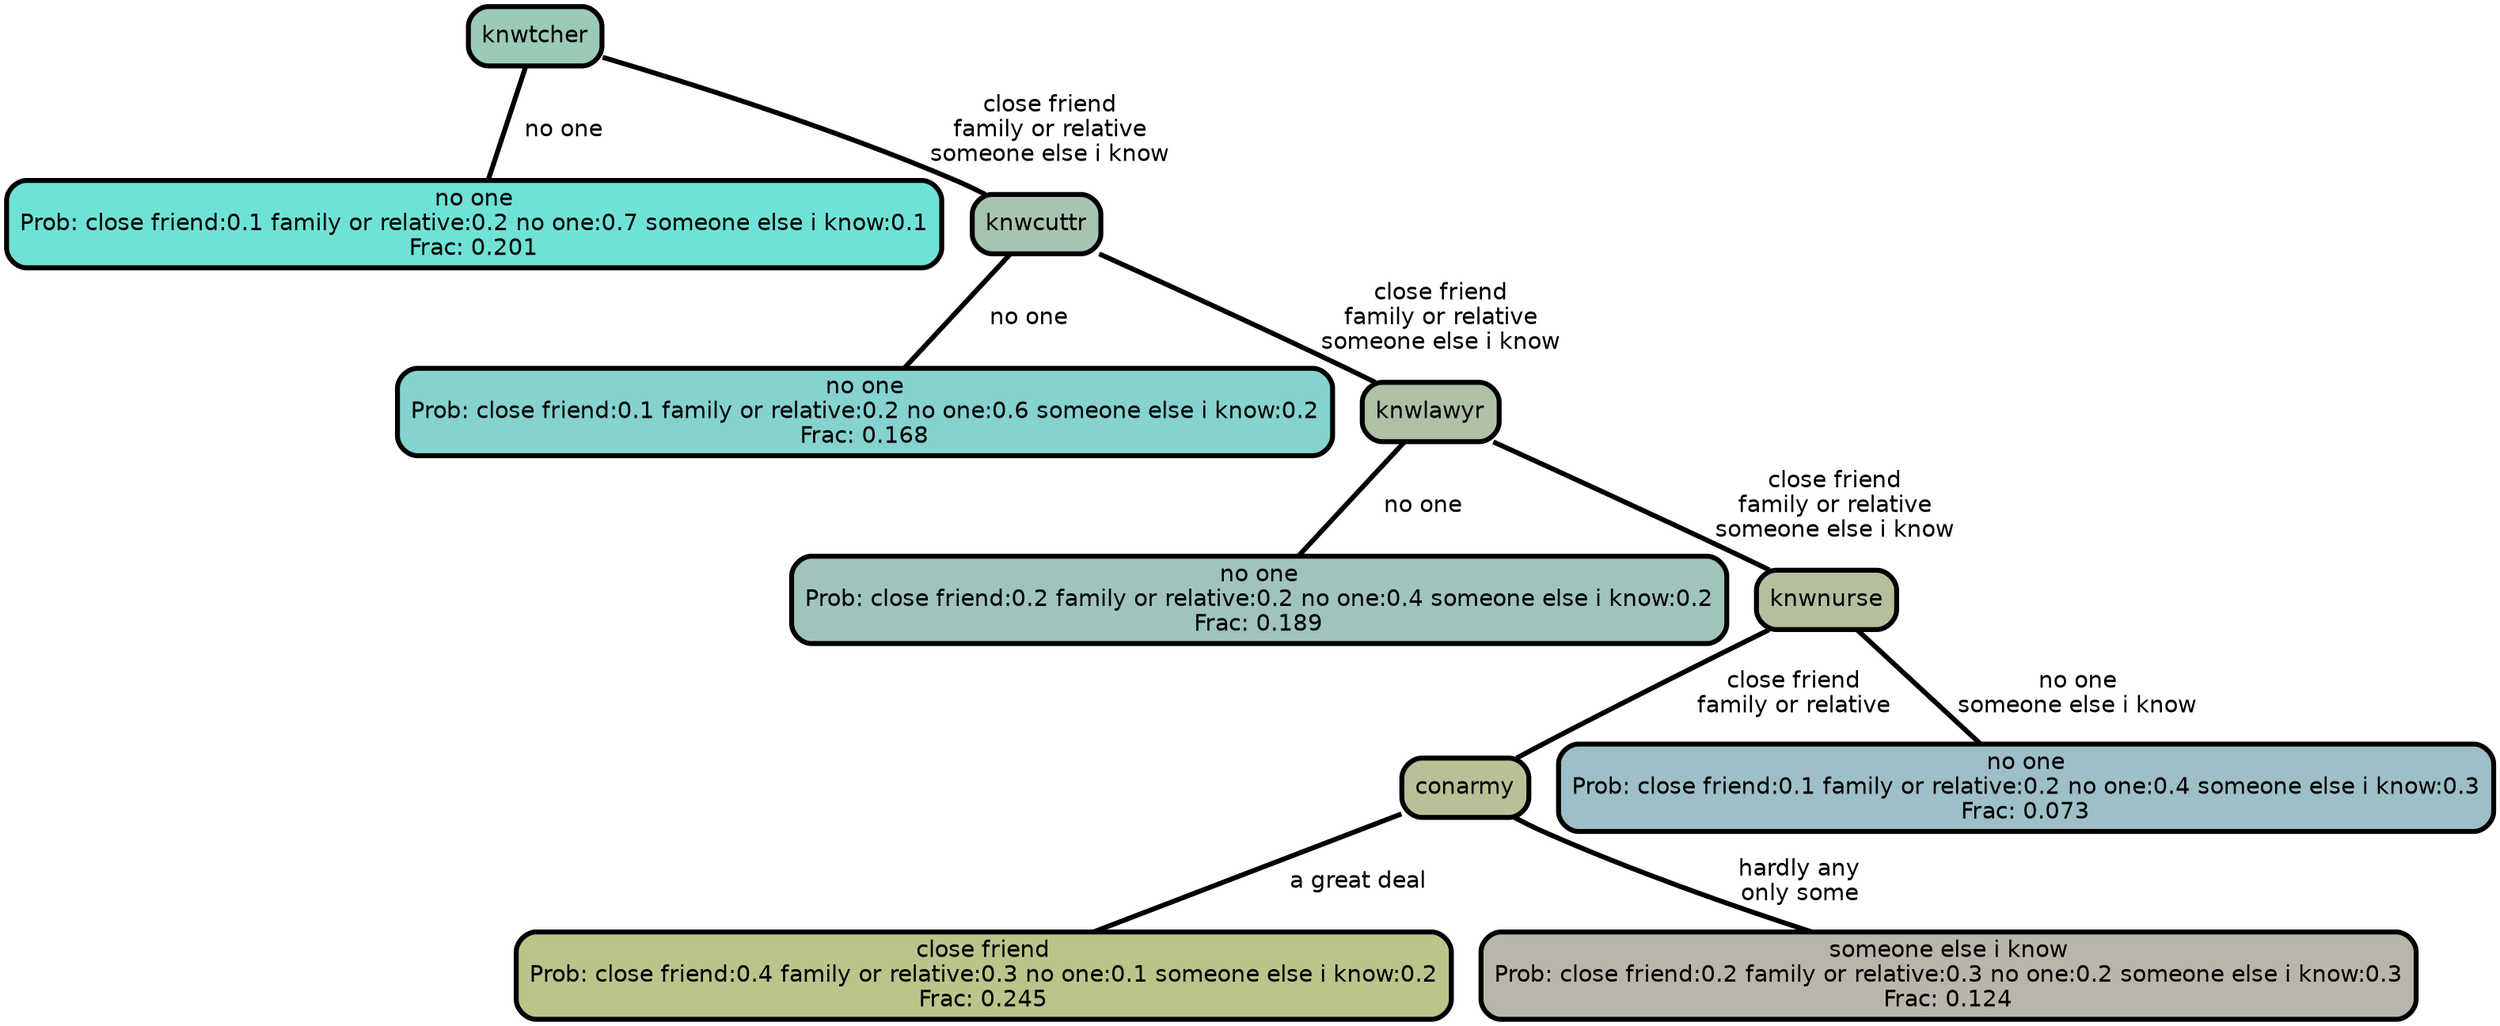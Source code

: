 graph Tree {
node [shape=box, style="filled, rounded",color="black",penwidth="3",fontcolor="black",                 fontname=helvetica] ;
graph [ranksep="0 equally", splines=straight,                 bgcolor=transparent, dpi=200] ;
edge [fontname=helvetica, color=black] ;
0 [label="no one
Prob: close friend:0.1 family or relative:0.2 no one:0.7 someone else i know:0.1
Frac: 0.201", fillcolor="#6fe2d6"] ;
1 [label="knwtcher", fillcolor="#9bcab7"] ;
2 [label="no one
Prob: close friend:0.1 family or relative:0.2 no one:0.6 someone else i know:0.2
Frac: 0.168", fillcolor="#85d2ce"] ;
3 [label="knwcuttr", fillcolor="#a6c4af"] ;
4 [label="no one
Prob: close friend:0.2 family or relative:0.2 no one:0.4 someone else i know:0.2
Frac: 0.189", fillcolor="#9fc4bb"] ;
5 [label="knwlawyr", fillcolor="#aec0a6"] ;
6 [label="close friend
Prob: close friend:0.4 family or relative:0.3 no one:0.1 someone else i know:0.2
Frac: 0.245", fillcolor="#bac48b"] ;
7 [label="conarmy", fillcolor="#babf95"] ;
8 [label="someone else i know
Prob: close friend:0.2 family or relative:0.3 no one:0.2 someone else i know:0.3
Frac: 0.124", fillcolor="#bab5aa"] ;
9 [label="knwnurse", fillcolor="#b5bf9d"] ;
10 [label="no one
Prob: close friend:0.1 family or relative:0.2 no one:0.4 someone else i know:0.3
Frac: 0.073", fillcolor="#9dbfc7"] ;
1 -- 0 [label=" no one",penwidth=3] ;
1 -- 3 [label=" close friend\n family or relative\n someone else i know",penwidth=3] ;
3 -- 2 [label=" no one",penwidth=3] ;
3 -- 5 [label=" close friend\n family or relative\n someone else i know",penwidth=3] ;
5 -- 4 [label=" no one",penwidth=3] ;
5 -- 9 [label=" close friend\n family or relative\n someone else i know",penwidth=3] ;
7 -- 6 [label=" a great deal",penwidth=3] ;
7 -- 8 [label=" hardly any\n only some",penwidth=3] ;
9 -- 7 [label=" close friend\n family or relative",penwidth=3] ;
9 -- 10 [label=" no one\n someone else i know",penwidth=3] ;
{rank = same;}}